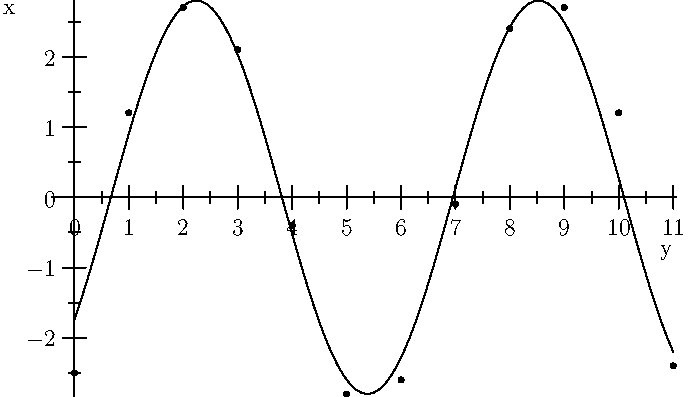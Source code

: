 import graph;
size(12cm,7cm,IgnoreAspect);
yaxis("x",Ticks());
xaxis("y",Ticks());
dot((0,-2.5));
dot((1,1.2));
dot((2,2.7));
dot((3,2.1));
dot((4,-0.4));
dot((5,-2.8));
dot((6,-2.6));
dot((7,-0.1));
dot((8,2.4));
dot((9,2.7));
dot((10,1.2));
dot((11,-2.4));
real f(real x) {return (-2.8)*cos(x+0.9);}
draw(graph(f,0,11));

